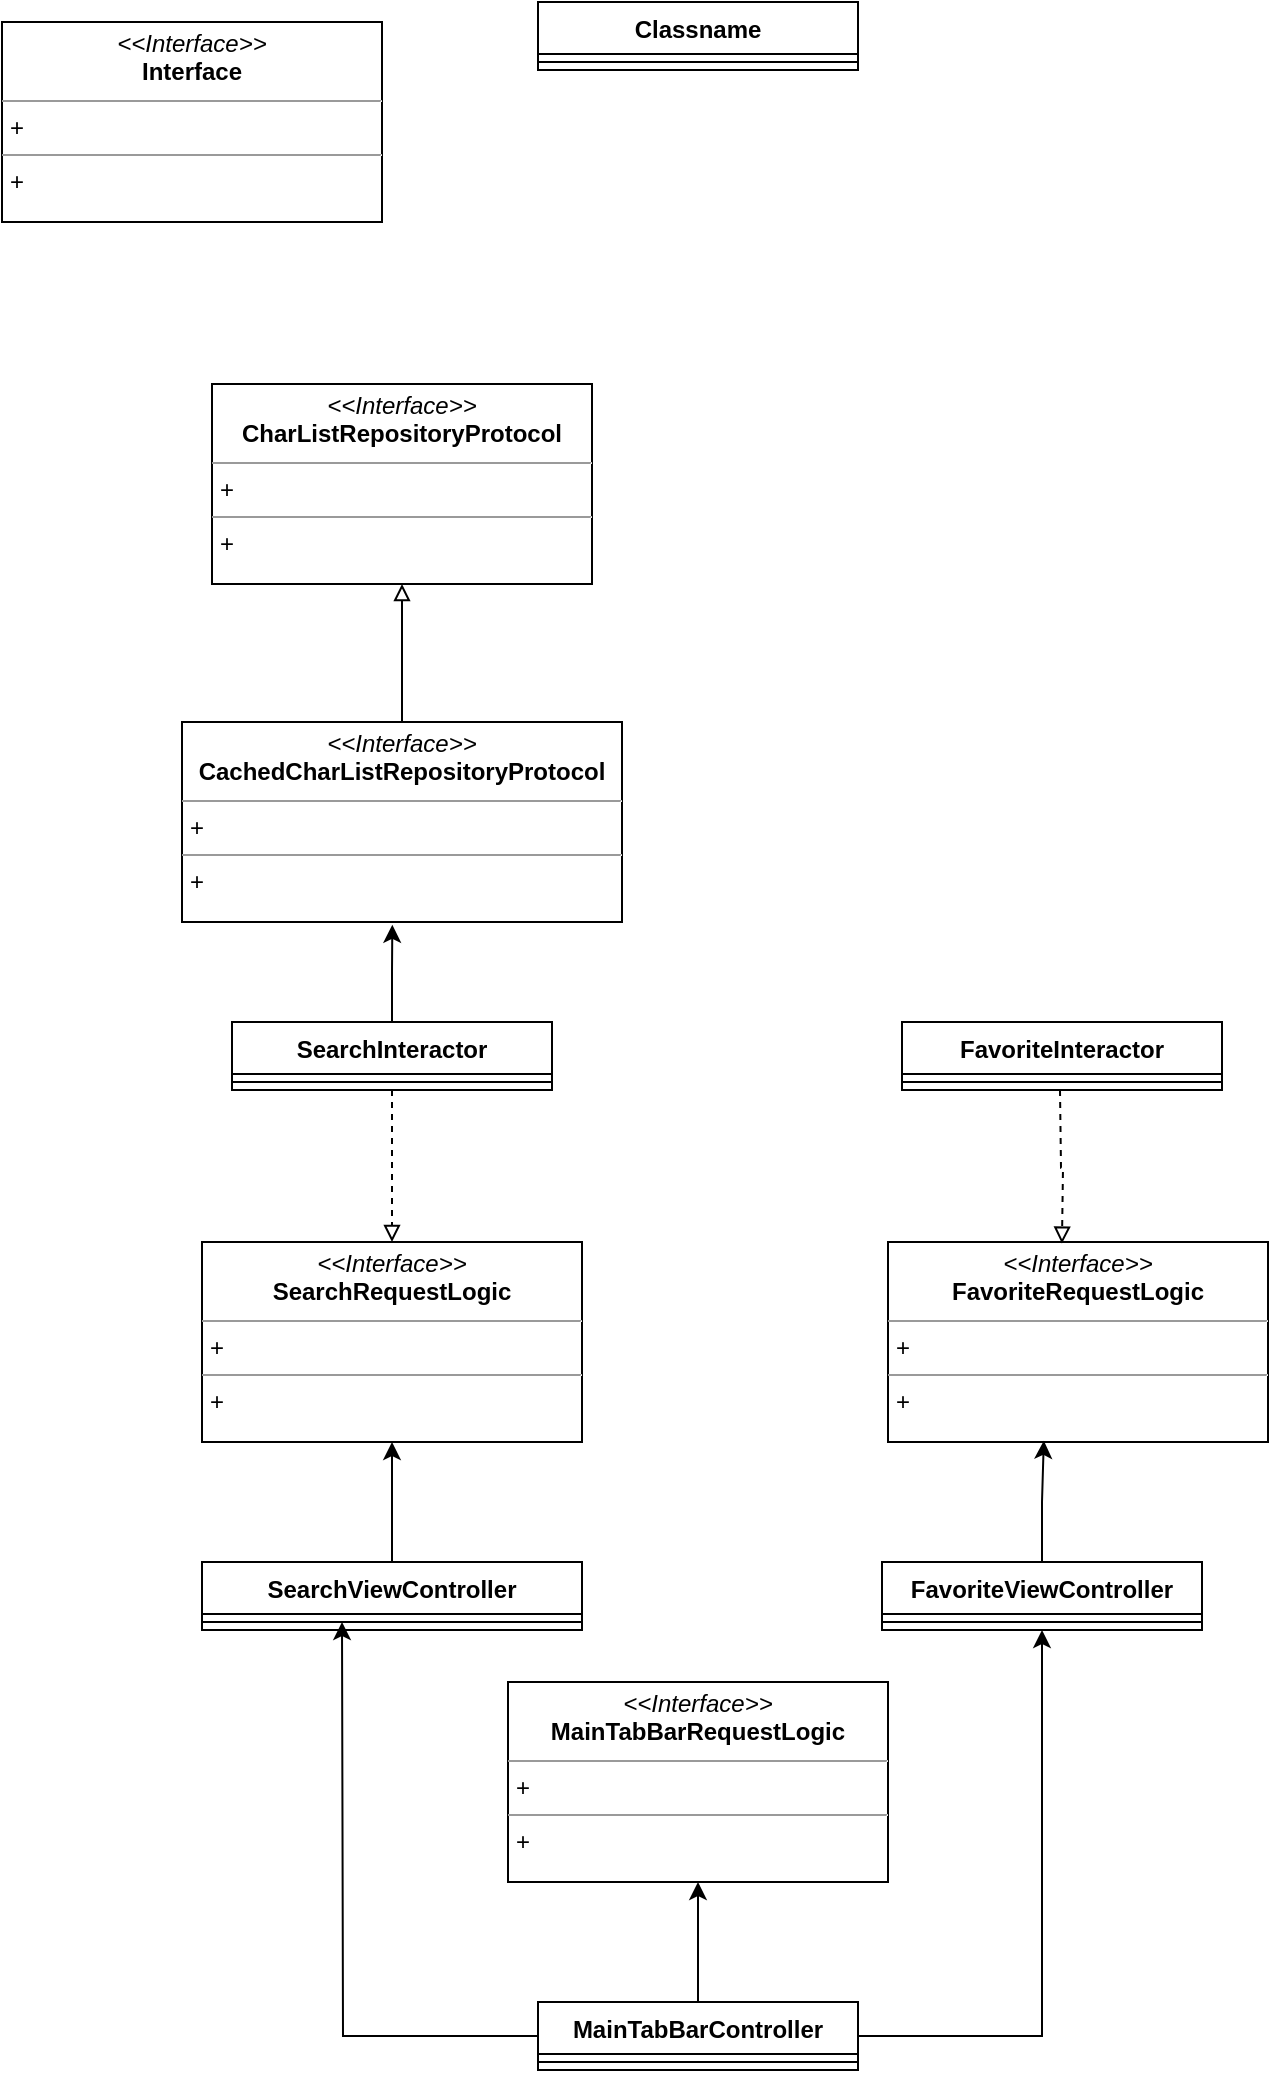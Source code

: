 <mxfile version="22.0.4" type="github">
  <diagram id="C5RBs43oDa-KdzZeNtuy" name="Page-1">
    <mxGraphModel dx="658" dy="2781" grid="1" gridSize="10" guides="1" tooltips="1" connect="1" arrows="1" fold="1" page="1" pageScale="1" pageWidth="827" pageHeight="1169" math="0" shadow="0">
      <root>
        <mxCell id="WIyWlLk6GJQsqaUBKTNV-0" />
        <mxCell id="WIyWlLk6GJQsqaUBKTNV-1" parent="WIyWlLk6GJQsqaUBKTNV-0" />
        <mxCell id="f-Z6L1r773SYtQeEaMR6-0" value="&lt;p style=&quot;margin:0px;margin-top:4px;text-align:center;&quot;&gt;&lt;i&gt;&amp;lt;&amp;lt;Interface&amp;gt;&amp;gt;&lt;/i&gt;&lt;br&gt;&lt;b&gt;Interface&lt;/b&gt;&lt;/p&gt;&lt;hr size=&quot;1&quot;&gt;&lt;p style=&quot;margin:0px;margin-left:4px;&quot;&gt;+&amp;nbsp;&lt;br&gt;&lt;/p&gt;&lt;hr size=&quot;1&quot;&gt;&lt;p style=&quot;margin:0px;margin-left:4px;&quot;&gt;+&amp;nbsp;&lt;br&gt;&lt;/p&gt;" style="verticalAlign=top;align=left;overflow=fill;fontSize=12;fontFamily=Helvetica;html=1;whiteSpace=wrap;" vertex="1" parent="WIyWlLk6GJQsqaUBKTNV-1">
          <mxGeometry x="90" y="-1450" width="190" height="100" as="geometry" />
        </mxCell>
        <mxCell id="f-Z6L1r773SYtQeEaMR6-1" value="Classname" style="swimlane;fontStyle=1;align=center;verticalAlign=top;childLayout=stackLayout;horizontal=1;startSize=26;horizontalStack=0;resizeParent=1;resizeParentMax=0;resizeLast=0;collapsible=1;marginBottom=0;whiteSpace=wrap;html=1;" vertex="1" parent="WIyWlLk6GJQsqaUBKTNV-1">
          <mxGeometry x="358" y="-1460" width="160" height="34" as="geometry" />
        </mxCell>
        <mxCell id="f-Z6L1r773SYtQeEaMR6-3" value="" style="line;strokeWidth=1;fillColor=none;align=left;verticalAlign=middle;spacingTop=-1;spacingLeft=3;spacingRight=3;rotatable=0;labelPosition=right;points=[];portConstraint=eastwest;strokeColor=inherit;" vertex="1" parent="f-Z6L1r773SYtQeEaMR6-1">
          <mxGeometry y="26" width="160" height="8" as="geometry" />
        </mxCell>
        <mxCell id="f-Z6L1r773SYtQeEaMR6-13" style="edgeStyle=orthogonalEdgeStyle;rounded=0;orthogonalLoop=1;jettySize=auto;html=1;" edge="1" parent="WIyWlLk6GJQsqaUBKTNV-1" source="f-Z6L1r773SYtQeEaMR6-5">
          <mxGeometry relative="1" as="geometry">
            <mxPoint x="260" y="-650" as="targetPoint" />
          </mxGeometry>
        </mxCell>
        <mxCell id="f-Z6L1r773SYtQeEaMR6-14" style="edgeStyle=orthogonalEdgeStyle;rounded=0;orthogonalLoop=1;jettySize=auto;html=1;entryX=0.5;entryY=1;entryDx=0;entryDy=0;" edge="1" parent="WIyWlLk6GJQsqaUBKTNV-1" source="f-Z6L1r773SYtQeEaMR6-5" target="f-Z6L1r773SYtQeEaMR6-11">
          <mxGeometry relative="1" as="geometry">
            <mxPoint x="610" y="-640" as="targetPoint" />
          </mxGeometry>
        </mxCell>
        <mxCell id="f-Z6L1r773SYtQeEaMR6-20" style="edgeStyle=orthogonalEdgeStyle;rounded=0;orthogonalLoop=1;jettySize=auto;html=1;entryX=0.5;entryY=1;entryDx=0;entryDy=0;" edge="1" parent="WIyWlLk6GJQsqaUBKTNV-1" source="f-Z6L1r773SYtQeEaMR6-5" target="f-Z6L1r773SYtQeEaMR6-19">
          <mxGeometry relative="1" as="geometry" />
        </mxCell>
        <mxCell id="f-Z6L1r773SYtQeEaMR6-5" value="MainTabBarController" style="swimlane;fontStyle=1;align=center;verticalAlign=top;childLayout=stackLayout;horizontal=1;startSize=26;horizontalStack=0;resizeParent=1;resizeParentMax=0;resizeLast=0;collapsible=1;marginBottom=0;whiteSpace=wrap;html=1;" vertex="1" parent="WIyWlLk6GJQsqaUBKTNV-1">
          <mxGeometry x="358" y="-460" width="160" height="34" as="geometry" />
        </mxCell>
        <mxCell id="f-Z6L1r773SYtQeEaMR6-7" value="" style="line;strokeWidth=1;fillColor=none;align=left;verticalAlign=middle;spacingTop=-1;spacingLeft=3;spacingRight=3;rotatable=0;labelPosition=right;points=[];portConstraint=eastwest;strokeColor=inherit;" vertex="1" parent="f-Z6L1r773SYtQeEaMR6-5">
          <mxGeometry y="26" width="160" height="8" as="geometry" />
        </mxCell>
        <mxCell id="f-Z6L1r773SYtQeEaMR6-16" style="edgeStyle=orthogonalEdgeStyle;rounded=0;orthogonalLoop=1;jettySize=auto;html=1;entryX=0.5;entryY=1;entryDx=0;entryDy=0;" edge="1" parent="WIyWlLk6GJQsqaUBKTNV-1" source="f-Z6L1r773SYtQeEaMR6-9" target="f-Z6L1r773SYtQeEaMR6-15">
          <mxGeometry relative="1" as="geometry" />
        </mxCell>
        <mxCell id="f-Z6L1r773SYtQeEaMR6-9" value="SearchViewController" style="swimlane;fontStyle=1;align=center;verticalAlign=top;childLayout=stackLayout;horizontal=1;startSize=26;horizontalStack=0;resizeParent=1;resizeParentMax=0;resizeLast=0;collapsible=1;marginBottom=0;whiteSpace=wrap;html=1;" vertex="1" parent="WIyWlLk6GJQsqaUBKTNV-1">
          <mxGeometry x="190" y="-680" width="190" height="34" as="geometry" />
        </mxCell>
        <mxCell id="f-Z6L1r773SYtQeEaMR6-10" value="" style="line;strokeWidth=1;fillColor=none;align=left;verticalAlign=middle;spacingTop=-1;spacingLeft=3;spacingRight=3;rotatable=0;labelPosition=right;points=[];portConstraint=eastwest;strokeColor=inherit;" vertex="1" parent="f-Z6L1r773SYtQeEaMR6-9">
          <mxGeometry y="26" width="190" height="8" as="geometry" />
        </mxCell>
        <mxCell id="f-Z6L1r773SYtQeEaMR6-11" value="FavoriteViewController" style="swimlane;fontStyle=1;align=center;verticalAlign=top;childLayout=stackLayout;horizontal=1;startSize=26;horizontalStack=0;resizeParent=1;resizeParentMax=0;resizeLast=0;collapsible=1;marginBottom=0;whiteSpace=wrap;html=1;" vertex="1" parent="WIyWlLk6GJQsqaUBKTNV-1">
          <mxGeometry x="530" y="-680" width="160" height="34" as="geometry" />
        </mxCell>
        <mxCell id="f-Z6L1r773SYtQeEaMR6-12" value="" style="line;strokeWidth=1;fillColor=none;align=left;verticalAlign=middle;spacingTop=-1;spacingLeft=3;spacingRight=3;rotatable=0;labelPosition=right;points=[];portConstraint=eastwest;strokeColor=inherit;" vertex="1" parent="f-Z6L1r773SYtQeEaMR6-11">
          <mxGeometry y="26" width="160" height="8" as="geometry" />
        </mxCell>
        <mxCell id="f-Z6L1r773SYtQeEaMR6-15" value="&lt;p style=&quot;margin:0px;margin-top:4px;text-align:center;&quot;&gt;&lt;i&gt;&amp;lt;&amp;lt;Interface&amp;gt;&amp;gt;&lt;/i&gt;&lt;br&gt;&lt;b&gt;SearchRequestLogic&lt;/b&gt;&lt;/p&gt;&lt;hr size=&quot;1&quot;&gt;&lt;p style=&quot;margin:0px;margin-left:4px;&quot;&gt;+&amp;nbsp;&lt;br&gt;&lt;/p&gt;&lt;hr size=&quot;1&quot;&gt;&lt;p style=&quot;margin:0px;margin-left:4px;&quot;&gt;+&amp;nbsp;&lt;br&gt;&lt;/p&gt;" style="verticalAlign=top;align=left;overflow=fill;fontSize=12;fontFamily=Helvetica;html=1;whiteSpace=wrap;" vertex="1" parent="WIyWlLk6GJQsqaUBKTNV-1">
          <mxGeometry x="190" y="-840" width="190" height="100" as="geometry" />
        </mxCell>
        <mxCell id="f-Z6L1r773SYtQeEaMR6-17" value="&lt;p style=&quot;margin:0px;margin-top:4px;text-align:center;&quot;&gt;&lt;i&gt;&amp;lt;&amp;lt;Interface&amp;gt;&amp;gt;&lt;/i&gt;&lt;br&gt;&lt;b&gt;FavoriteRequestLogic&lt;/b&gt;&lt;/p&gt;&lt;hr size=&quot;1&quot;&gt;&lt;p style=&quot;margin:0px;margin-left:4px;&quot;&gt;+&amp;nbsp;&lt;br&gt;&lt;/p&gt;&lt;hr size=&quot;1&quot;&gt;&lt;p style=&quot;margin:0px;margin-left:4px;&quot;&gt;+&amp;nbsp;&lt;br&gt;&lt;/p&gt;" style="verticalAlign=top;align=left;overflow=fill;fontSize=12;fontFamily=Helvetica;html=1;whiteSpace=wrap;" vertex="1" parent="WIyWlLk6GJQsqaUBKTNV-1">
          <mxGeometry x="533" y="-840" width="190" height="100" as="geometry" />
        </mxCell>
        <mxCell id="f-Z6L1r773SYtQeEaMR6-18" style="edgeStyle=orthogonalEdgeStyle;rounded=0;orthogonalLoop=1;jettySize=auto;html=1;entryX=0.41;entryY=0.994;entryDx=0;entryDy=0;entryPerimeter=0;" edge="1" parent="WIyWlLk6GJQsqaUBKTNV-1" source="f-Z6L1r773SYtQeEaMR6-11" target="f-Z6L1r773SYtQeEaMR6-17">
          <mxGeometry relative="1" as="geometry" />
        </mxCell>
        <mxCell id="f-Z6L1r773SYtQeEaMR6-19" value="&lt;p style=&quot;margin:0px;margin-top:4px;text-align:center;&quot;&gt;&lt;i&gt;&amp;lt;&amp;lt;Interface&amp;gt;&amp;gt;&lt;/i&gt;&lt;br&gt;&lt;b&gt;MainTabBarRequestLogic&lt;/b&gt;&lt;/p&gt;&lt;hr size=&quot;1&quot;&gt;&lt;p style=&quot;margin:0px;margin-left:4px;&quot;&gt;+&amp;nbsp;&lt;br&gt;&lt;/p&gt;&lt;hr size=&quot;1&quot;&gt;&lt;p style=&quot;margin:0px;margin-left:4px;&quot;&gt;+&amp;nbsp;&lt;br&gt;&lt;/p&gt;" style="verticalAlign=top;align=left;overflow=fill;fontSize=12;fontFamily=Helvetica;html=1;whiteSpace=wrap;" vertex="1" parent="WIyWlLk6GJQsqaUBKTNV-1">
          <mxGeometry x="343" y="-620" width="190" height="100" as="geometry" />
        </mxCell>
        <mxCell id="f-Z6L1r773SYtQeEaMR6-23" style="edgeStyle=orthogonalEdgeStyle;rounded=0;orthogonalLoop=1;jettySize=auto;html=1;entryX=0.5;entryY=0;entryDx=0;entryDy=0;dashed=1;endArrow=block;endFill=0;" edge="1" parent="WIyWlLk6GJQsqaUBKTNV-1" source="f-Z6L1r773SYtQeEaMR6-21" target="f-Z6L1r773SYtQeEaMR6-15">
          <mxGeometry relative="1" as="geometry" />
        </mxCell>
        <mxCell id="f-Z6L1r773SYtQeEaMR6-21" value="SearchInteractor" style="swimlane;fontStyle=1;align=center;verticalAlign=top;childLayout=stackLayout;horizontal=1;startSize=26;horizontalStack=0;resizeParent=1;resizeParentMax=0;resizeLast=0;collapsible=1;marginBottom=0;whiteSpace=wrap;html=1;" vertex="1" parent="WIyWlLk6GJQsqaUBKTNV-1">
          <mxGeometry x="205" y="-950" width="160" height="34" as="geometry" />
        </mxCell>
        <mxCell id="f-Z6L1r773SYtQeEaMR6-22" value="" style="line;strokeWidth=1;fillColor=none;align=left;verticalAlign=middle;spacingTop=-1;spacingLeft=3;spacingRight=3;rotatable=0;labelPosition=right;points=[];portConstraint=eastwest;strokeColor=inherit;" vertex="1" parent="f-Z6L1r773SYtQeEaMR6-21">
          <mxGeometry y="26" width="160" height="8" as="geometry" />
        </mxCell>
        <mxCell id="f-Z6L1r773SYtQeEaMR6-24" value="FavoriteInteractor" style="swimlane;fontStyle=1;align=center;verticalAlign=top;childLayout=stackLayout;horizontal=1;startSize=26;horizontalStack=0;resizeParent=1;resizeParentMax=0;resizeLast=0;collapsible=1;marginBottom=0;whiteSpace=wrap;html=1;" vertex="1" parent="WIyWlLk6GJQsqaUBKTNV-1">
          <mxGeometry x="540" y="-950" width="160" height="34" as="geometry" />
        </mxCell>
        <mxCell id="f-Z6L1r773SYtQeEaMR6-25" value="" style="line;strokeWidth=1;fillColor=none;align=left;verticalAlign=middle;spacingTop=-1;spacingLeft=3;spacingRight=3;rotatable=0;labelPosition=right;points=[];portConstraint=eastwest;strokeColor=inherit;" vertex="1" parent="f-Z6L1r773SYtQeEaMR6-24">
          <mxGeometry y="26" width="160" height="8" as="geometry" />
        </mxCell>
        <mxCell id="f-Z6L1r773SYtQeEaMR6-26" style="edgeStyle=orthogonalEdgeStyle;rounded=0;orthogonalLoop=1;jettySize=auto;html=1;entryX=0.463;entryY=0.008;entryDx=0;entryDy=0;entryPerimeter=0;dashed=1;endArrow=block;endFill=0;" edge="1" parent="WIyWlLk6GJQsqaUBKTNV-1">
          <mxGeometry relative="1" as="geometry">
            <mxPoint x="619" y="-916" as="sourcePoint" />
            <mxPoint x="619.97" y="-839.2" as="targetPoint" />
          </mxGeometry>
        </mxCell>
        <mxCell id="f-Z6L1r773SYtQeEaMR6-30" style="edgeStyle=orthogonalEdgeStyle;rounded=0;orthogonalLoop=1;jettySize=auto;html=1;entryX=0.5;entryY=1;entryDx=0;entryDy=0;endArrow=block;endFill=0;" edge="1" parent="WIyWlLk6GJQsqaUBKTNV-1" source="f-Z6L1r773SYtQeEaMR6-27" target="f-Z6L1r773SYtQeEaMR6-29">
          <mxGeometry relative="1" as="geometry" />
        </mxCell>
        <mxCell id="f-Z6L1r773SYtQeEaMR6-27" value="&lt;p style=&quot;margin:0px;margin-top:4px;text-align:center;&quot;&gt;&lt;i&gt;&amp;lt;&amp;lt;Interface&amp;gt;&amp;gt;&lt;/i&gt;&lt;br&gt;&lt;b&gt;CachedCharListRepositoryProtocol&lt;/b&gt;&lt;/p&gt;&lt;hr size=&quot;1&quot;&gt;&lt;p style=&quot;margin:0px;margin-left:4px;&quot;&gt;+&amp;nbsp;&lt;br&gt;&lt;/p&gt;&lt;hr size=&quot;1&quot;&gt;&lt;p style=&quot;margin:0px;margin-left:4px;&quot;&gt;+&amp;nbsp;&lt;br&gt;&lt;/p&gt;" style="verticalAlign=top;align=left;overflow=fill;fontSize=12;fontFamily=Helvetica;html=1;whiteSpace=wrap;" vertex="1" parent="WIyWlLk6GJQsqaUBKTNV-1">
          <mxGeometry x="180" y="-1100" width="220" height="100" as="geometry" />
        </mxCell>
        <mxCell id="f-Z6L1r773SYtQeEaMR6-28" style="edgeStyle=orthogonalEdgeStyle;rounded=0;orthogonalLoop=1;jettySize=auto;html=1;entryX=0.478;entryY=1.014;entryDx=0;entryDy=0;entryPerimeter=0;" edge="1" parent="WIyWlLk6GJQsqaUBKTNV-1" source="f-Z6L1r773SYtQeEaMR6-21" target="f-Z6L1r773SYtQeEaMR6-27">
          <mxGeometry relative="1" as="geometry" />
        </mxCell>
        <mxCell id="f-Z6L1r773SYtQeEaMR6-29" value="&lt;p style=&quot;margin:0px;margin-top:4px;text-align:center;&quot;&gt;&lt;i&gt;&amp;lt;&amp;lt;Interface&amp;gt;&amp;gt;&lt;/i&gt;&lt;br&gt;&lt;b&gt;CharListRepositoryProtocol&lt;/b&gt;&lt;/p&gt;&lt;hr size=&quot;1&quot;&gt;&lt;p style=&quot;margin:0px;margin-left:4px;&quot;&gt;+&amp;nbsp;&lt;br&gt;&lt;/p&gt;&lt;hr size=&quot;1&quot;&gt;&lt;p style=&quot;margin:0px;margin-left:4px;&quot;&gt;+&amp;nbsp;&lt;br&gt;&lt;/p&gt;" style="verticalAlign=top;align=left;overflow=fill;fontSize=12;fontFamily=Helvetica;html=1;whiteSpace=wrap;" vertex="1" parent="WIyWlLk6GJQsqaUBKTNV-1">
          <mxGeometry x="195" y="-1269" width="190" height="100" as="geometry" />
        </mxCell>
      </root>
    </mxGraphModel>
  </diagram>
</mxfile>

